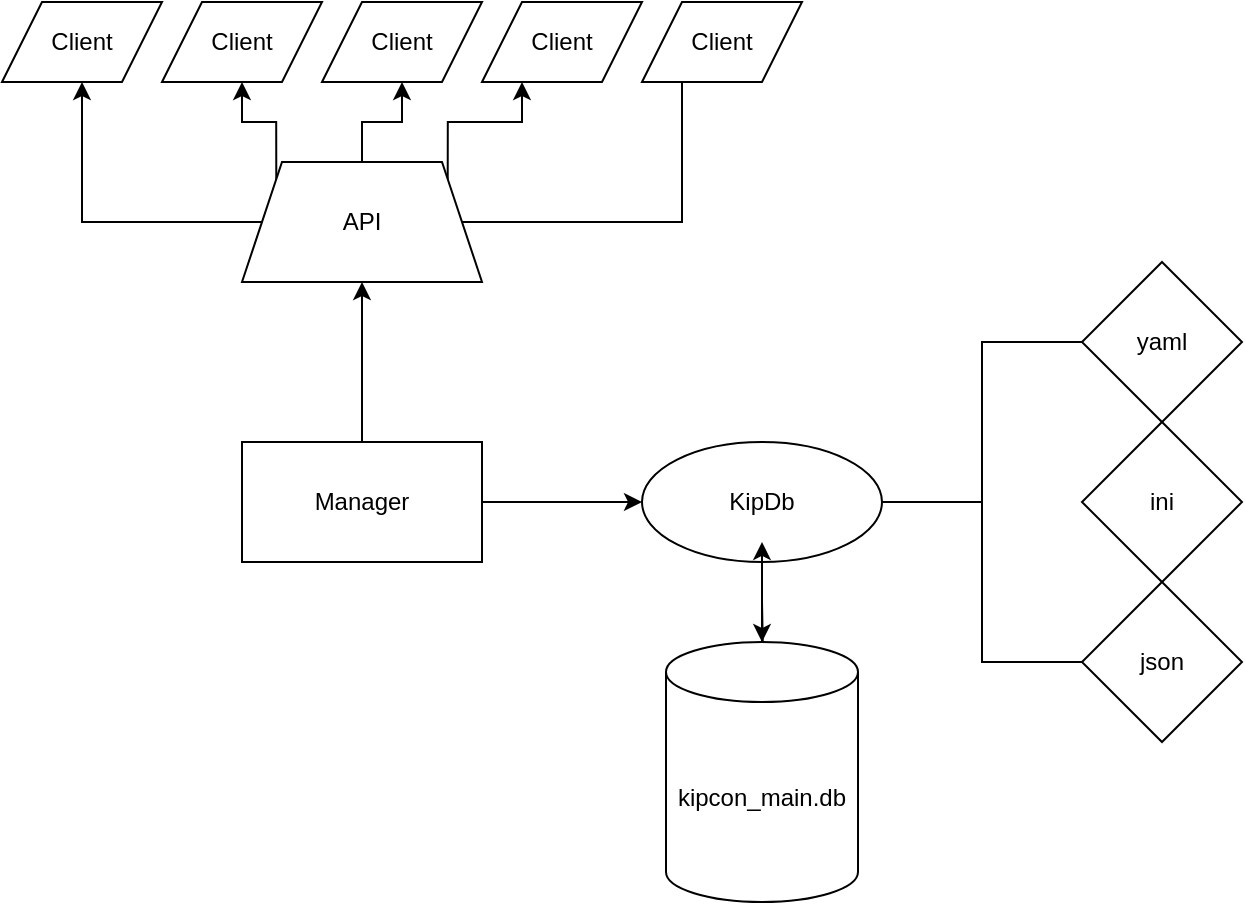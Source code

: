 <mxfile version="20.5.3" type="device"><diagram id="o2QVnY7ms5G8LXevJOlP" name="Sayfa -1"><mxGraphModel dx="686" dy="494" grid="1" gridSize="10" guides="1" tooltips="1" connect="1" arrows="1" fold="1" page="1" pageScale="1" pageWidth="827" pageHeight="1169" math="0" shadow="0"><root><mxCell id="0"/><mxCell id="1" parent="0"/><mxCell id="Vpj0vpr8MJ63z2tN56Ym-3" style="edgeStyle=orthogonalEdgeStyle;rounded=0;orthogonalLoop=1;jettySize=auto;html=1;entryX=0;entryY=0.5;entryDx=0;entryDy=0;" edge="1" parent="1" source="Vpj0vpr8MJ63z2tN56Ym-1" target="Vpj0vpr8MJ63z2tN56Ym-2"><mxGeometry relative="1" as="geometry"/></mxCell><mxCell id="Vpj0vpr8MJ63z2tN56Ym-5" value="" style="edgeStyle=orthogonalEdgeStyle;rounded=0;orthogonalLoop=1;jettySize=auto;html=1;" edge="1" parent="1" source="Vpj0vpr8MJ63z2tN56Ym-1" target="Vpj0vpr8MJ63z2tN56Ym-4"><mxGeometry relative="1" as="geometry"/></mxCell><mxCell id="Vpj0vpr8MJ63z2tN56Ym-1" value="Manager" style="rounded=0;whiteSpace=wrap;html=1;" vertex="1" parent="1"><mxGeometry x="160" y="260" width="120" height="60" as="geometry"/></mxCell><mxCell id="Vpj0vpr8MJ63z2tN56Ym-7" value="" style="edgeStyle=orthogonalEdgeStyle;rounded=0;orthogonalLoop=1;jettySize=auto;html=1;" edge="1" parent="1" source="Vpj0vpr8MJ63z2tN56Ym-2" target="Vpj0vpr8MJ63z2tN56Ym-6"><mxGeometry relative="1" as="geometry"><Array as="points"><mxPoint x="530" y="290"/><mxPoint x="530" y="370"/><mxPoint x="620" y="370"/></Array></mxGeometry></mxCell><mxCell id="Vpj0vpr8MJ63z2tN56Ym-8" value="" style="edgeStyle=orthogonalEdgeStyle;rounded=0;orthogonalLoop=1;jettySize=auto;html=1;" edge="1" parent="1" source="Vpj0vpr8MJ63z2tN56Ym-2" target="Vpj0vpr8MJ63z2tN56Ym-6"><mxGeometry relative="1" as="geometry"><Array as="points"><mxPoint x="530" y="290"/><mxPoint x="530" y="210"/><mxPoint x="620" y="210"/></Array></mxGeometry></mxCell><mxCell id="Vpj0vpr8MJ63z2tN56Ym-18" style="edgeStyle=orthogonalEdgeStyle;rounded=0;orthogonalLoop=1;jettySize=auto;html=1;entryX=0.509;entryY=0.205;entryDx=0;entryDy=0;entryPerimeter=0;" edge="1" parent="1" source="Vpj0vpr8MJ63z2tN56Ym-2" target="Vpj0vpr8MJ63z2tN56Ym-17"><mxGeometry relative="1" as="geometry"/></mxCell><mxCell id="Vpj0vpr8MJ63z2tN56Ym-20" style="edgeStyle=orthogonalEdgeStyle;rounded=0;orthogonalLoop=1;jettySize=auto;html=1;" edge="1" parent="1" source="Vpj0vpr8MJ63z2tN56Ym-2" target="Vpj0vpr8MJ63z2tN56Ym-17"><mxGeometry relative="1" as="geometry"/></mxCell><mxCell id="Vpj0vpr8MJ63z2tN56Ym-2" value="KipDb" style="ellipse;whiteSpace=wrap;html=1;rounded=0;" vertex="1" parent="1"><mxGeometry x="360" y="260" width="120" height="60" as="geometry"/></mxCell><mxCell id="Vpj0vpr8MJ63z2tN56Ym-14" style="edgeStyle=orthogonalEdgeStyle;rounded=0;orthogonalLoop=1;jettySize=auto;html=1;entryX=0.5;entryY=1;entryDx=0;entryDy=0;" edge="1" parent="1" source="Vpj0vpr8MJ63z2tN56Ym-4" target="Vpj0vpr8MJ63z2tN56Ym-13"><mxGeometry relative="1" as="geometry"/></mxCell><mxCell id="Vpj0vpr8MJ63z2tN56Ym-15" style="edgeStyle=orthogonalEdgeStyle;rounded=0;orthogonalLoop=1;jettySize=auto;html=1;entryX=0.5;entryY=1;entryDx=0;entryDy=0;" edge="1" parent="1" source="Vpj0vpr8MJ63z2tN56Ym-4" target="Vpj0vpr8MJ63z2tN56Ym-11"><mxGeometry relative="1" as="geometry"/></mxCell><mxCell id="Vpj0vpr8MJ63z2tN56Ym-16" style="edgeStyle=orthogonalEdgeStyle;rounded=0;orthogonalLoop=1;jettySize=auto;html=1;exitX=0;exitY=0;exitDx=0;exitDy=0;" edge="1" parent="1" source="Vpj0vpr8MJ63z2tN56Ym-4" target="Vpj0vpr8MJ63z2tN56Ym-12"><mxGeometry relative="1" as="geometry"/></mxCell><mxCell id="Vpj0vpr8MJ63z2tN56Ym-23" style="edgeStyle=orthogonalEdgeStyle;rounded=0;orthogonalLoop=1;jettySize=auto;html=1;exitX=1;exitY=0;exitDx=0;exitDy=0;entryX=0.25;entryY=1;entryDx=0;entryDy=0;" edge="1" parent="1" source="Vpj0vpr8MJ63z2tN56Ym-4" target="Vpj0vpr8MJ63z2tN56Ym-21"><mxGeometry relative="1" as="geometry"/></mxCell><mxCell id="Vpj0vpr8MJ63z2tN56Ym-24" style="edgeStyle=orthogonalEdgeStyle;rounded=0;orthogonalLoop=1;jettySize=auto;html=1;entryX=0.25;entryY=0.75;entryDx=0;entryDy=0;entryPerimeter=0;" edge="1" parent="1" source="Vpj0vpr8MJ63z2tN56Ym-4" target="Vpj0vpr8MJ63z2tN56Ym-22"><mxGeometry relative="1" as="geometry"/></mxCell><mxCell id="Vpj0vpr8MJ63z2tN56Ym-4" value="API" style="shape=trapezoid;perimeter=trapezoidPerimeter;whiteSpace=wrap;html=1;fixedSize=1;rounded=0;" vertex="1" parent="1"><mxGeometry x="160" y="120" width="120" height="60" as="geometry"/></mxCell><mxCell id="Vpj0vpr8MJ63z2tN56Ym-6" value="ini" style="rhombus;whiteSpace=wrap;html=1;rounded=0;" vertex="1" parent="1"><mxGeometry x="580" y="250" width="80" height="80" as="geometry"/></mxCell><mxCell id="Vpj0vpr8MJ63z2tN56Ym-9" value="json" style="rhombus;whiteSpace=wrap;html=1;rounded=0;" vertex="1" parent="1"><mxGeometry x="580" y="330" width="80" height="80" as="geometry"/></mxCell><mxCell id="Vpj0vpr8MJ63z2tN56Ym-10" value="yaml" style="rhombus;whiteSpace=wrap;html=1;rounded=0;" vertex="1" parent="1"><mxGeometry x="580" y="170" width="80" height="80" as="geometry"/></mxCell><mxCell id="Vpj0vpr8MJ63z2tN56Ym-11" value="Client" style="shape=parallelogram;perimeter=parallelogramPerimeter;whiteSpace=wrap;html=1;fixedSize=1;rounded=0;" vertex="1" parent="1"><mxGeometry x="40" y="40" width="80" height="40" as="geometry"/></mxCell><mxCell id="Vpj0vpr8MJ63z2tN56Ym-12" value="Client" style="shape=parallelogram;perimeter=parallelogramPerimeter;whiteSpace=wrap;html=1;fixedSize=1;rounded=0;" vertex="1" parent="1"><mxGeometry x="120" y="40" width="80" height="40" as="geometry"/></mxCell><mxCell id="Vpj0vpr8MJ63z2tN56Ym-13" value="Client" style="shape=parallelogram;perimeter=parallelogramPerimeter;whiteSpace=wrap;html=1;fixedSize=1;rounded=0;" vertex="1" parent="1"><mxGeometry x="200" y="40" width="80" height="40" as="geometry"/></mxCell><mxCell id="Vpj0vpr8MJ63z2tN56Ym-19" style="edgeStyle=orthogonalEdgeStyle;rounded=0;orthogonalLoop=1;jettySize=auto;html=1;entryX=0.5;entryY=0.833;entryDx=0;entryDy=0;entryPerimeter=0;" edge="1" parent="1" source="Vpj0vpr8MJ63z2tN56Ym-17" target="Vpj0vpr8MJ63z2tN56Ym-2"><mxGeometry relative="1" as="geometry"/></mxCell><mxCell id="Vpj0vpr8MJ63z2tN56Ym-17" value="kipcon_main.db" style="shape=cylinder3;whiteSpace=wrap;html=1;boundedLbl=1;backgroundOutline=1;size=15;" vertex="1" parent="1"><mxGeometry x="372" y="360" width="96" height="130" as="geometry"/></mxCell><mxCell id="Vpj0vpr8MJ63z2tN56Ym-21" value="Client" style="shape=parallelogram;perimeter=parallelogramPerimeter;whiteSpace=wrap;html=1;fixedSize=1;rounded=0;" vertex="1" parent="1"><mxGeometry x="280" y="40" width="80" height="40" as="geometry"/></mxCell><mxCell id="Vpj0vpr8MJ63z2tN56Ym-22" value="Client" style="shape=parallelogram;perimeter=parallelogramPerimeter;whiteSpace=wrap;html=1;fixedSize=1;rounded=0;" vertex="1" parent="1"><mxGeometry x="360" y="40" width="80" height="40" as="geometry"/></mxCell></root></mxGraphModel></diagram></mxfile>
